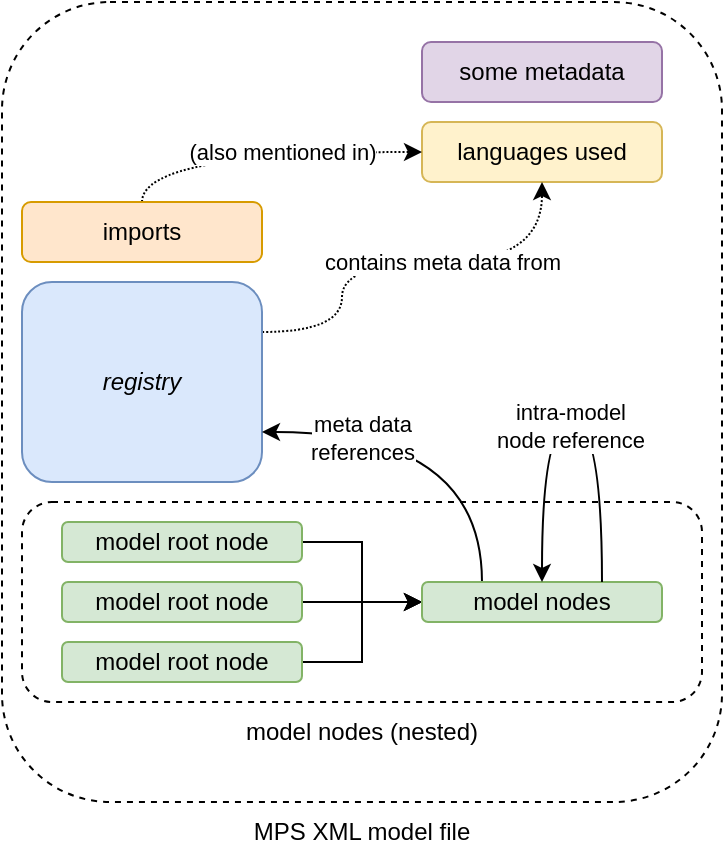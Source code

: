 <mxfile version="19.0.3" type="device"><diagram id="eQ2SCH5Lw_fb7GrsBaG2" name="Page-1"><mxGraphModel dx="1186" dy="822" grid="1" gridSize="10" guides="1" tooltips="1" connect="1" arrows="1" fold="1" page="1" pageScale="1" pageWidth="827" pageHeight="1169" math="0" shadow="0"><root><mxCell id="0"/><mxCell id="1" parent="0"/><mxCell id="dK7TqENDqAZET_mHzOqG-1" value="" style="rounded=1;whiteSpace=wrap;html=1;dashed=1;fillColor=none;" vertex="1" parent="1"><mxGeometry x="110" y="70" width="360" height="400" as="geometry"/></mxCell><mxCell id="dK7TqENDqAZET_mHzOqG-2" value="MPS XML model file" style="text;html=1;strokeColor=none;fillColor=none;align=center;verticalAlign=middle;whiteSpace=wrap;rounded=0;dashed=1;" vertex="1" parent="1"><mxGeometry x="227" y="470" width="126" height="30" as="geometry"/></mxCell><mxCell id="dK7TqENDqAZET_mHzOqG-3" value="some metadata" style="rounded=1;whiteSpace=wrap;html=1;fillColor=#e1d5e7;strokeColor=#9673a6;" vertex="1" parent="1"><mxGeometry x="320" y="90" width="120" height="30" as="geometry"/></mxCell><mxCell id="dK7TqENDqAZET_mHzOqG-5" value="languages used" style="rounded=1;whiteSpace=wrap;html=1;fillColor=#fff2cc;strokeColor=#d6b656;" vertex="1" parent="1"><mxGeometry x="320" y="130" width="120" height="30" as="geometry"/></mxCell><mxCell id="dK7TqENDqAZET_mHzOqG-10" style="edgeStyle=orthogonalEdgeStyle;orthogonalLoop=1;jettySize=auto;html=1;exitX=0.5;exitY=0;exitDx=0;exitDy=0;entryX=0;entryY=0.5;entryDx=0;entryDy=0;curved=1;dashed=1;dashPattern=1 1;" edge="1" parent="1" source="dK7TqENDqAZET_mHzOqG-6" target="dK7TqENDqAZET_mHzOqG-5"><mxGeometry relative="1" as="geometry"/></mxCell><mxCell id="dK7TqENDqAZET_mHzOqG-11" value="(also mentioned in)" style="edgeLabel;html=1;align=center;verticalAlign=middle;resizable=0;points=[];" vertex="1" connectable="0" parent="dK7TqENDqAZET_mHzOqG-10"><mxGeometry x="-0.151" y="-3" relative="1" as="geometry"><mxPoint x="25" y="-3" as="offset"/></mxGeometry></mxCell><mxCell id="dK7TqENDqAZET_mHzOqG-6" value="imports" style="rounded=1;whiteSpace=wrap;html=1;fillColor=#ffe6cc;strokeColor=#d79b00;" vertex="1" parent="1"><mxGeometry x="120" y="170" width="120" height="30" as="geometry"/></mxCell><mxCell id="dK7TqENDqAZET_mHzOqG-12" style="edgeStyle=orthogonalEdgeStyle;curved=1;orthogonalLoop=1;jettySize=auto;html=1;exitX=1;exitY=0.25;exitDx=0;exitDy=0;entryX=0.5;entryY=1;entryDx=0;entryDy=0;dashed=1;dashPattern=1 1;" edge="1" parent="1" source="dK7TqENDqAZET_mHzOqG-7" target="dK7TqENDqAZET_mHzOqG-5"><mxGeometry relative="1" as="geometry"><Array as="points"><mxPoint x="280" y="235"/><mxPoint x="280" y="200"/><mxPoint x="380" y="200"/></Array></mxGeometry></mxCell><mxCell id="dK7TqENDqAZET_mHzOqG-27" value="contains meta data from" style="edgeLabel;html=1;align=center;verticalAlign=middle;resizable=0;points=[];" vertex="1" connectable="0" parent="dK7TqENDqAZET_mHzOqG-12"><mxGeometry x="0.06" y="-1" relative="1" as="geometry"><mxPoint x="11" y="-1" as="offset"/></mxGeometry></mxCell><mxCell id="dK7TqENDqAZET_mHzOqG-7" value="&lt;i&gt;registry&lt;/i&gt;" style="rounded=1;whiteSpace=wrap;html=1;fillColor=#dae8fc;strokeColor=#6c8ebf;" vertex="1" parent="1"><mxGeometry x="120" y="210" width="120" height="100" as="geometry"/></mxCell><mxCell id="dK7TqENDqAZET_mHzOqG-13" value="" style="rounded=1;whiteSpace=wrap;html=1;fillColor=none;dashed=1;" vertex="1" parent="1"><mxGeometry x="120" y="320" width="340" height="100" as="geometry"/></mxCell><mxCell id="dK7TqENDqAZET_mHzOqG-19" style="edgeStyle=orthogonalEdgeStyle;orthogonalLoop=1;jettySize=auto;html=1;exitX=1;exitY=0.5;exitDx=0;exitDy=0;entryX=0;entryY=0.5;entryDx=0;entryDy=0;rounded=0;" edge="1" parent="1" source="dK7TqENDqAZET_mHzOqG-9" target="dK7TqENDqAZET_mHzOqG-18"><mxGeometry relative="1" as="geometry"/></mxCell><mxCell id="dK7TqENDqAZET_mHzOqG-9" value="model root node" style="rounded=1;whiteSpace=wrap;html=1;fillColor=#d5e8d4;strokeColor=#82b366;" vertex="1" parent="1"><mxGeometry x="140" y="330" width="120" height="20" as="geometry"/></mxCell><mxCell id="dK7TqENDqAZET_mHzOqG-14" value="model nodes (nested)" style="text;html=1;strokeColor=none;fillColor=none;align=center;verticalAlign=middle;whiteSpace=wrap;rounded=0;dashed=1;" vertex="1" parent="1"><mxGeometry x="225" y="420" width="130" height="30" as="geometry"/></mxCell><mxCell id="dK7TqENDqAZET_mHzOqG-20" style="edgeStyle=orthogonalEdgeStyle;rounded=0;orthogonalLoop=1;jettySize=auto;html=1;exitX=1;exitY=0.5;exitDx=0;exitDy=0;entryX=0;entryY=0.5;entryDx=0;entryDy=0;" edge="1" parent="1" source="dK7TqENDqAZET_mHzOqG-16" target="dK7TqENDqAZET_mHzOqG-18"><mxGeometry relative="1" as="geometry"/></mxCell><mxCell id="dK7TqENDqAZET_mHzOqG-16" value="model root node" style="rounded=1;whiteSpace=wrap;html=1;fillColor=#d5e8d4;strokeColor=#82b366;" vertex="1" parent="1"><mxGeometry x="140" y="360" width="120" height="20" as="geometry"/></mxCell><mxCell id="dK7TqENDqAZET_mHzOqG-21" style="edgeStyle=orthogonalEdgeStyle;rounded=0;orthogonalLoop=1;jettySize=auto;html=1;exitX=1;exitY=0.5;exitDx=0;exitDy=0;entryX=0;entryY=0.5;entryDx=0;entryDy=0;" edge="1" parent="1" source="dK7TqENDqAZET_mHzOqG-17" target="dK7TqENDqAZET_mHzOqG-18"><mxGeometry relative="1" as="geometry"/></mxCell><mxCell id="dK7TqENDqAZET_mHzOqG-17" value="model root node" style="rounded=1;whiteSpace=wrap;html=1;fillColor=#d5e8d4;strokeColor=#82b366;" vertex="1" parent="1"><mxGeometry x="140" y="390" width="120" height="20" as="geometry"/></mxCell><mxCell id="dK7TqENDqAZET_mHzOqG-24" style="edgeStyle=orthogonalEdgeStyle;curved=1;orthogonalLoop=1;jettySize=auto;html=1;exitX=0.25;exitY=0;exitDx=0;exitDy=0;entryX=1;entryY=0.75;entryDx=0;entryDy=0;" edge="1" parent="1" source="dK7TqENDqAZET_mHzOqG-18" target="dK7TqENDqAZET_mHzOqG-7"><mxGeometry relative="1" as="geometry"/></mxCell><mxCell id="dK7TqENDqAZET_mHzOqG-25" value="meta data&lt;br&gt;references" style="edgeLabel;html=1;align=center;verticalAlign=middle;resizable=0;points=[];" vertex="1" connectable="0" parent="dK7TqENDqAZET_mHzOqG-24"><mxGeometry x="0.546" y="3" relative="1" as="geometry"><mxPoint x="8" as="offset"/></mxGeometry></mxCell><mxCell id="dK7TqENDqAZET_mHzOqG-18" value="model nodes" style="rounded=1;whiteSpace=wrap;html=1;fillColor=#d5e8d4;strokeColor=#82b366;" vertex="1" parent="1"><mxGeometry x="320" y="360" width="120" height="20" as="geometry"/></mxCell><mxCell id="dK7TqENDqAZET_mHzOqG-22" style="edgeStyle=orthogonalEdgeStyle;orthogonalLoop=1;jettySize=auto;html=1;exitX=0.75;exitY=0;exitDx=0;exitDy=0;entryX=0.5;entryY=0;entryDx=0;entryDy=0;curved=1;" edge="1" parent="1" source="dK7TqENDqAZET_mHzOqG-18" target="dK7TqENDqAZET_mHzOqG-18"><mxGeometry relative="1" as="geometry"><Array as="points"><mxPoint x="410" y="280"/><mxPoint x="380" y="280"/></Array></mxGeometry></mxCell><mxCell id="dK7TqENDqAZET_mHzOqG-23" value="intra-model&lt;br&gt;node reference" style="edgeLabel;html=1;align=center;verticalAlign=middle;resizable=0;points=[];" vertex="1" connectable="0" parent="dK7TqENDqAZET_mHzOqG-22"><mxGeometry x="0.018" y="2" relative="1" as="geometry"><mxPoint as="offset"/></mxGeometry></mxCell></root></mxGraphModel></diagram></mxfile>